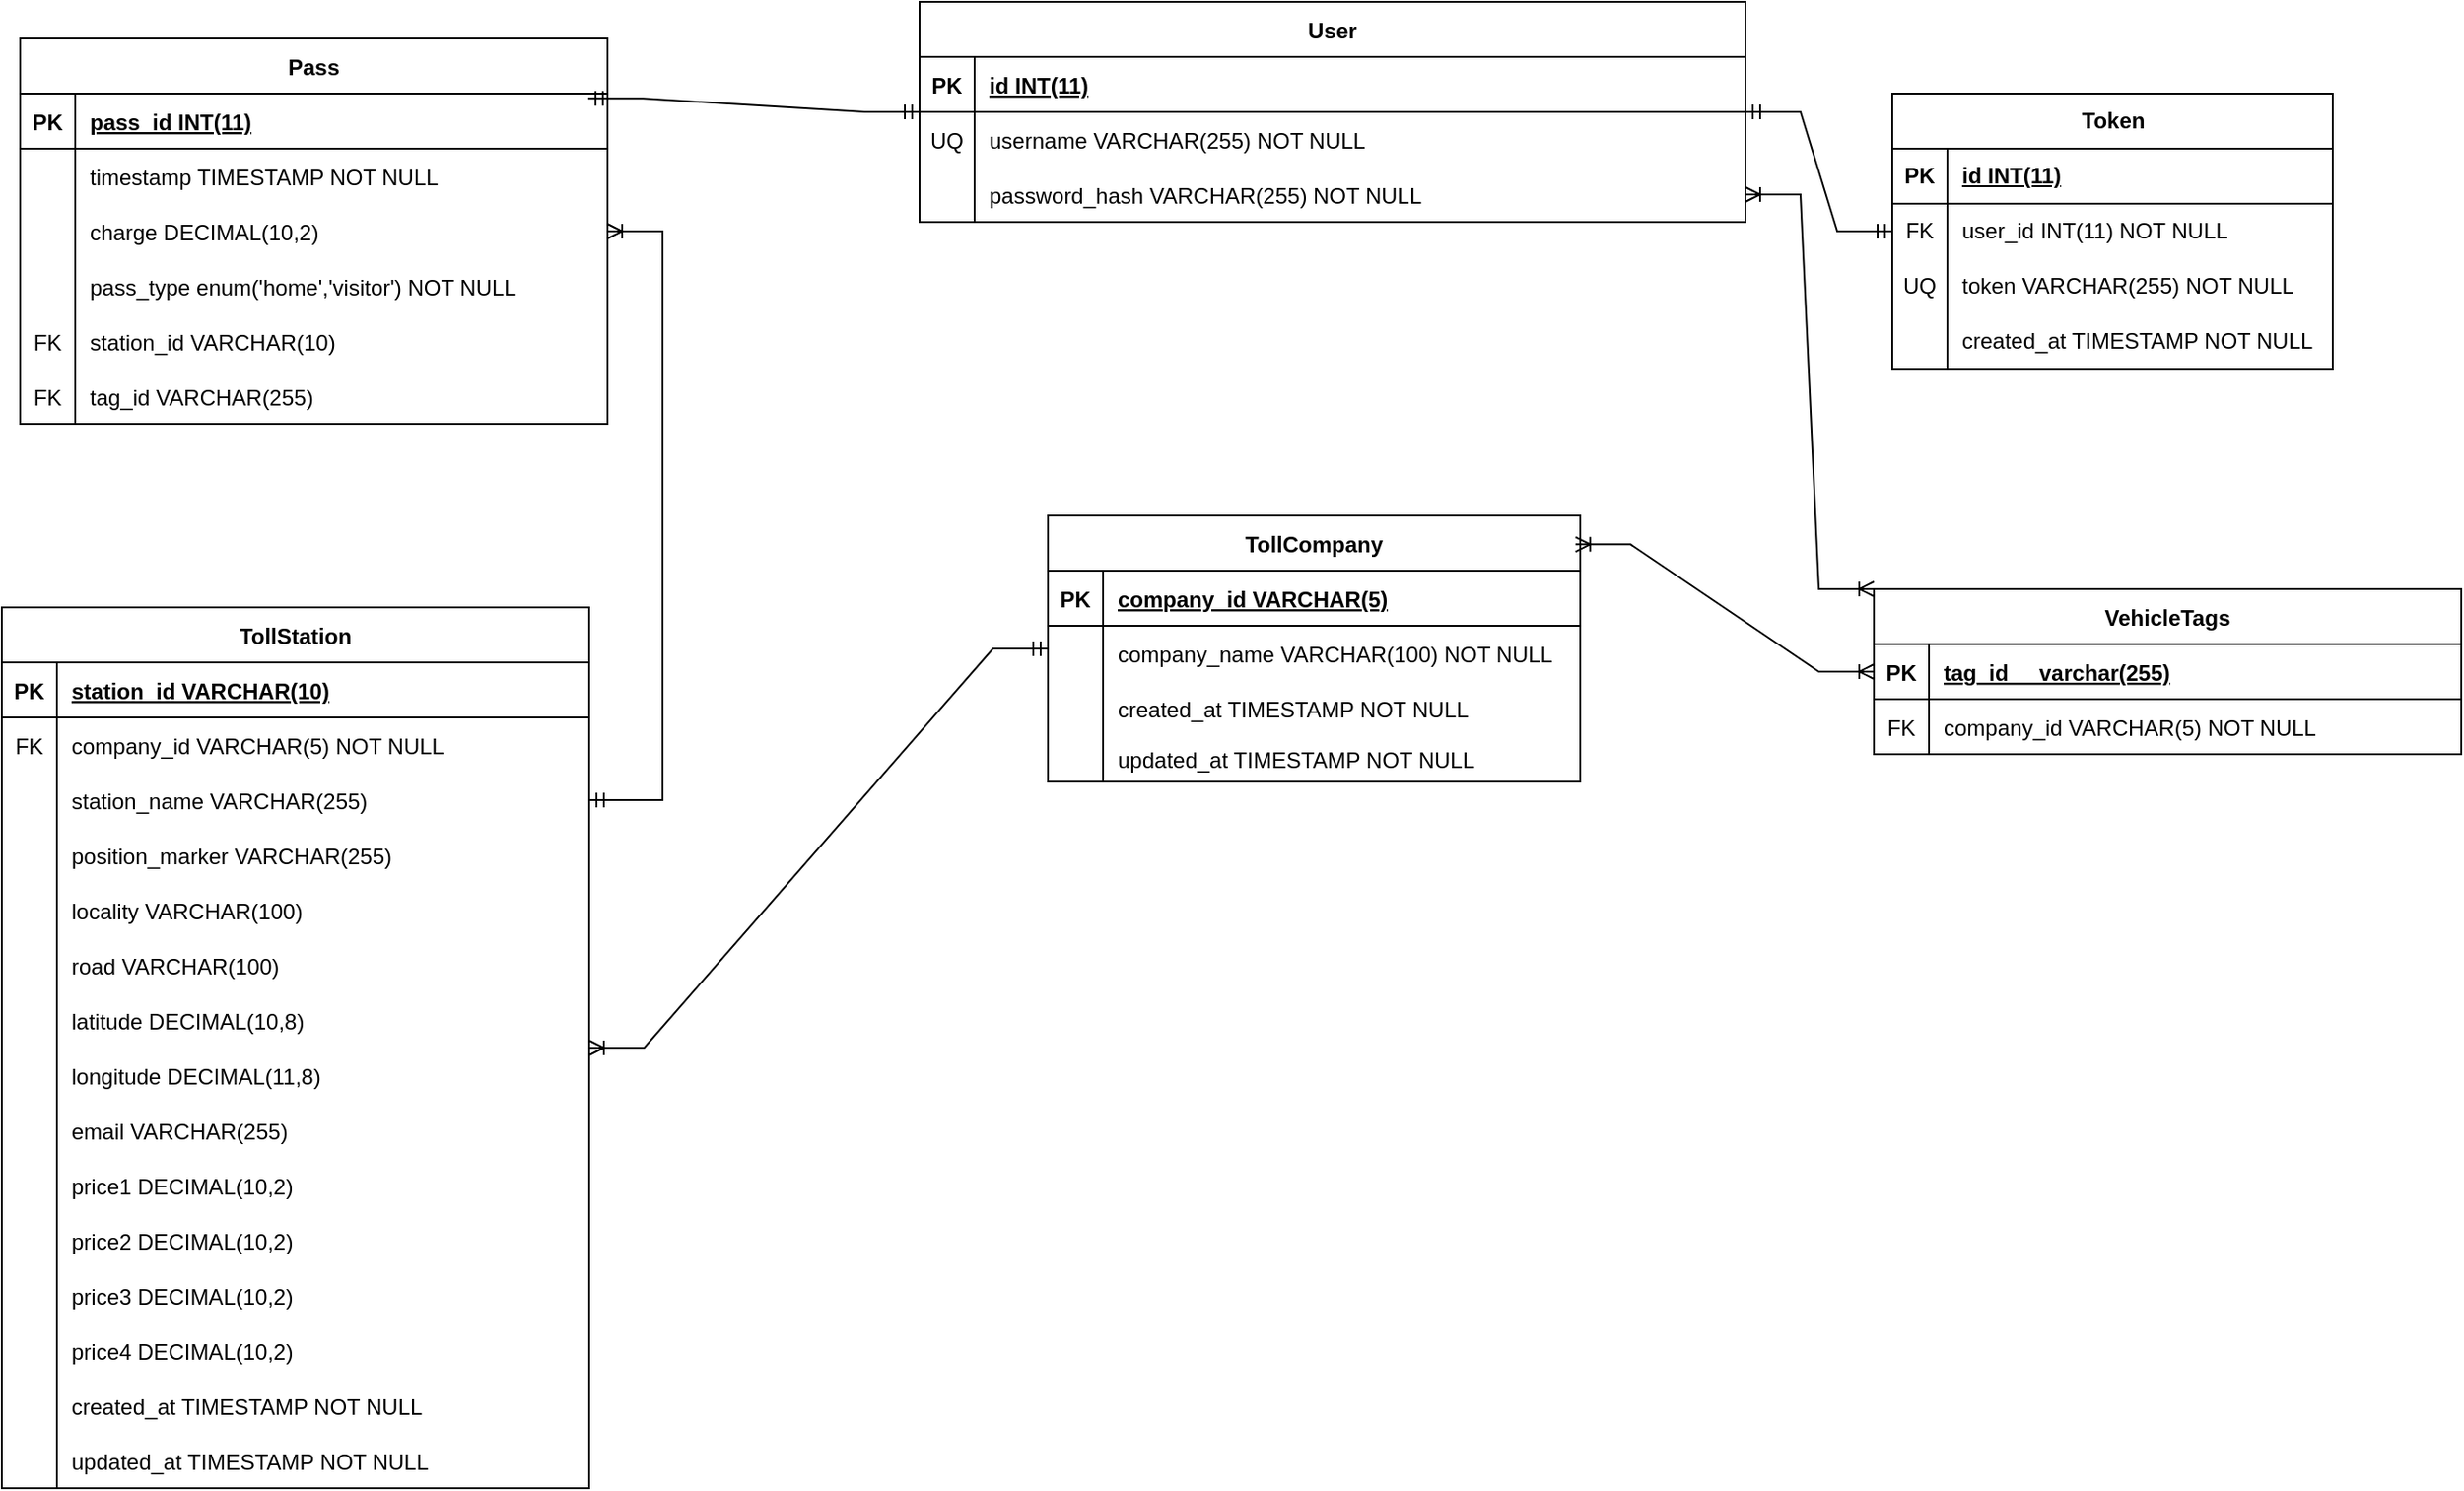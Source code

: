 <mxfile version="26.0.11">
  <diagram name="Page-1" id="_x3HAPw9c_zPGjIezxtF">
    <mxGraphModel dx="1750" dy="2028" grid="1" gridSize="10" guides="1" tooltips="1" connect="1" arrows="1" fold="1" page="1" pageScale="1" pageWidth="850" pageHeight="1100" math="0" shadow="0">
      <root>
        <mxCell id="0" />
        <mxCell id="1" parent="0" />
        <mxCell id="DtIlcD_0kBL1qOK5848K-1" value="TollCompany" style="shape=table;startSize=30;container=1;collapsible=1;childLayout=tableLayout;fixedRows=1;rowLines=0;fontStyle=1;align=center;resizeLast=1;" parent="1" vertex="1">
          <mxGeometry x="690" y="-100" width="290" height="145" as="geometry" />
        </mxCell>
        <mxCell id="DtIlcD_0kBL1qOK5848K-2" value="" style="shape=tableRow;horizontal=0;startSize=0;swimlaneHead=0;swimlaneBody=0;fillColor=none;collapsible=0;dropTarget=0;points=[[0,0.5],[1,0.5]];portConstraint=eastwest;strokeColor=inherit;top=0;left=0;right=0;bottom=1;" parent="DtIlcD_0kBL1qOK5848K-1" vertex="1">
          <mxGeometry y="30" width="290" height="30" as="geometry" />
        </mxCell>
        <mxCell id="DtIlcD_0kBL1qOK5848K-3" value="PK" style="shape=partialRectangle;overflow=hidden;connectable=0;fillColor=none;strokeColor=inherit;top=0;left=0;bottom=0;right=0;fontStyle=1;" parent="DtIlcD_0kBL1qOK5848K-2" vertex="1">
          <mxGeometry width="30" height="30" as="geometry">
            <mxRectangle width="30" height="30" as="alternateBounds" />
          </mxGeometry>
        </mxCell>
        <mxCell id="DtIlcD_0kBL1qOK5848K-4" value="company_id VARCHAR(5)" style="shape=partialRectangle;overflow=hidden;connectable=0;fillColor=none;align=left;strokeColor=inherit;top=0;left=0;bottom=0;right=0;spacingLeft=6;fontStyle=5;" parent="DtIlcD_0kBL1qOK5848K-2" vertex="1">
          <mxGeometry x="30" width="260" height="30" as="geometry">
            <mxRectangle width="260" height="30" as="alternateBounds" />
          </mxGeometry>
        </mxCell>
        <mxCell id="DtIlcD_0kBL1qOK5848K-5" value="" style="shape=tableRow;horizontal=0;startSize=0;swimlaneHead=0;swimlaneBody=0;fillColor=none;collapsible=0;dropTarget=0;points=[[0,0.5],[1,0.5]];portConstraint=eastwest;strokeColor=inherit;top=0;left=0;right=0;bottom=0;" parent="DtIlcD_0kBL1qOK5848K-1" vertex="1">
          <mxGeometry y="60" width="290" height="30" as="geometry" />
        </mxCell>
        <mxCell id="DtIlcD_0kBL1qOK5848K-6" value="" style="shape=partialRectangle;overflow=hidden;connectable=0;fillColor=none;strokeColor=inherit;top=0;left=0;bottom=0;right=0;" parent="DtIlcD_0kBL1qOK5848K-5" vertex="1">
          <mxGeometry width="30" height="30" as="geometry">
            <mxRectangle width="30" height="30" as="alternateBounds" />
          </mxGeometry>
        </mxCell>
        <mxCell id="DtIlcD_0kBL1qOK5848K-7" value="company_name VARCHAR(100) NOT NULL" style="shape=partialRectangle;overflow=hidden;connectable=0;fillColor=none;align=left;strokeColor=inherit;top=0;left=0;bottom=0;right=0;spacingLeft=6;" parent="DtIlcD_0kBL1qOK5848K-5" vertex="1">
          <mxGeometry x="30" width="260" height="30" as="geometry">
            <mxRectangle width="260" height="30" as="alternateBounds" />
          </mxGeometry>
        </mxCell>
        <mxCell id="DtIlcD_0kBL1qOK5848K-8" value="" style="shape=tableRow;horizontal=0;startSize=0;swimlaneHead=0;swimlaneBody=0;fillColor=none;collapsible=0;dropTarget=0;points=[[0,0.5],[1,0.5]];portConstraint=eastwest;strokeColor=inherit;top=0;left=0;right=0;bottom=0;" parent="DtIlcD_0kBL1qOK5848K-1" vertex="1">
          <mxGeometry y="90" width="290" height="30" as="geometry" />
        </mxCell>
        <mxCell id="DtIlcD_0kBL1qOK5848K-9" value="" style="shape=partialRectangle;overflow=hidden;connectable=0;fillColor=none;strokeColor=inherit;top=0;left=0;bottom=0;right=0;" parent="DtIlcD_0kBL1qOK5848K-8" vertex="1">
          <mxGeometry width="30" height="30" as="geometry">
            <mxRectangle width="30" height="30" as="alternateBounds" />
          </mxGeometry>
        </mxCell>
        <mxCell id="DtIlcD_0kBL1qOK5848K-10" value="created_at TIMESTAMP NOT NULL" style="shape=partialRectangle;overflow=hidden;connectable=0;fillColor=none;align=left;strokeColor=inherit;top=0;left=0;bottom=0;right=0;spacingLeft=6;" parent="DtIlcD_0kBL1qOK5848K-8" vertex="1">
          <mxGeometry x="30" width="260" height="30" as="geometry">
            <mxRectangle width="260" height="30" as="alternateBounds" />
          </mxGeometry>
        </mxCell>
        <mxCell id="DtIlcD_0kBL1qOK5848K-11" value="" style="shape=tableRow;horizontal=0;startSize=0;swimlaneHead=0;swimlaneBody=0;fillColor=none;collapsible=0;dropTarget=0;points=[[0,0.5],[1,0.5]];portConstraint=eastwest;strokeColor=inherit;top=0;left=0;right=0;bottom=0;" parent="DtIlcD_0kBL1qOK5848K-1" vertex="1">
          <mxGeometry y="120" width="290" height="25" as="geometry" />
        </mxCell>
        <mxCell id="DtIlcD_0kBL1qOK5848K-12" value="" style="shape=partialRectangle;overflow=hidden;connectable=0;fillColor=none;strokeColor=inherit;top=0;left=0;bottom=0;right=0;" parent="DtIlcD_0kBL1qOK5848K-11" vertex="1">
          <mxGeometry width="30" height="25" as="geometry">
            <mxRectangle width="30" height="25" as="alternateBounds" />
          </mxGeometry>
        </mxCell>
        <mxCell id="DtIlcD_0kBL1qOK5848K-13" value="updated_at TIMESTAMP NOT NULL" style="shape=partialRectangle;overflow=hidden;connectable=0;fillColor=none;align=left;strokeColor=inherit;top=0;left=0;bottom=0;right=0;spacingLeft=6;" parent="DtIlcD_0kBL1qOK5848K-11" vertex="1">
          <mxGeometry x="30" width="260" height="25" as="geometry">
            <mxRectangle width="260" height="25" as="alternateBounds" />
          </mxGeometry>
        </mxCell>
        <mxCell id="DtIlcD_0kBL1qOK5848K-14" value="User" style="shape=table;startSize=30;container=1;collapsible=1;childLayout=tableLayout;fixedRows=1;rowLines=0;fontStyle=1;align=center;resizeLast=1;" parent="1" vertex="1">
          <mxGeometry x="620" y="-380" width="450" height="120" as="geometry" />
        </mxCell>
        <mxCell id="DtIlcD_0kBL1qOK5848K-15" value="" style="shape=tableRow;horizontal=0;startSize=0;swimlaneHead=0;swimlaneBody=0;fillColor=none;collapsible=0;dropTarget=0;points=[[0,0.5],[1,0.5]];portConstraint=eastwest;strokeColor=inherit;top=0;left=0;right=0;bottom=1;" parent="DtIlcD_0kBL1qOK5848K-14" vertex="1">
          <mxGeometry y="30" width="450" height="30" as="geometry" />
        </mxCell>
        <mxCell id="DtIlcD_0kBL1qOK5848K-16" value="PK" style="shape=partialRectangle;overflow=hidden;connectable=0;fillColor=none;strokeColor=inherit;top=0;left=0;bottom=0;right=0;fontStyle=1;" parent="DtIlcD_0kBL1qOK5848K-15" vertex="1">
          <mxGeometry width="30" height="30" as="geometry">
            <mxRectangle width="30" height="30" as="alternateBounds" />
          </mxGeometry>
        </mxCell>
        <mxCell id="DtIlcD_0kBL1qOK5848K-17" value="id INT(11)" style="shape=partialRectangle;overflow=hidden;connectable=0;fillColor=none;align=left;strokeColor=inherit;top=0;left=0;bottom=0;right=0;spacingLeft=6;fontStyle=5;" parent="DtIlcD_0kBL1qOK5848K-15" vertex="1">
          <mxGeometry x="30" width="420" height="30" as="geometry">
            <mxRectangle width="420" height="30" as="alternateBounds" />
          </mxGeometry>
        </mxCell>
        <mxCell id="DtIlcD_0kBL1qOK5848K-21" value="" style="shape=tableRow;horizontal=0;startSize=0;swimlaneHead=0;swimlaneBody=0;fillColor=none;collapsible=0;dropTarget=0;points=[[0,0.5],[1,0.5]];portConstraint=eastwest;strokeColor=inherit;top=0;left=0;right=0;bottom=0;" parent="DtIlcD_0kBL1qOK5848K-14" vertex="1">
          <mxGeometry y="60" width="450" height="30" as="geometry" />
        </mxCell>
        <mxCell id="DtIlcD_0kBL1qOK5848K-22" value="UQ" style="shape=partialRectangle;overflow=hidden;connectable=0;fillColor=none;strokeColor=inherit;top=0;left=0;bottom=0;right=0;" parent="DtIlcD_0kBL1qOK5848K-21" vertex="1">
          <mxGeometry width="30" height="30" as="geometry">
            <mxRectangle width="30" height="30" as="alternateBounds" />
          </mxGeometry>
        </mxCell>
        <mxCell id="DtIlcD_0kBL1qOK5848K-23" value="username VARCHAR(255) NOT NULL" style="shape=partialRectangle;overflow=hidden;connectable=0;fillColor=none;align=left;strokeColor=inherit;top=0;left=0;bottom=0;right=0;spacingLeft=6;" parent="DtIlcD_0kBL1qOK5848K-21" vertex="1">
          <mxGeometry x="30" width="420" height="30" as="geometry">
            <mxRectangle width="420" height="30" as="alternateBounds" />
          </mxGeometry>
        </mxCell>
        <mxCell id="DtIlcD_0kBL1qOK5848K-24" value="" style="shape=tableRow;horizontal=0;startSize=0;swimlaneHead=0;swimlaneBody=0;fillColor=none;collapsible=0;dropTarget=0;points=[[0,0.5],[1,0.5]];portConstraint=eastwest;strokeColor=inherit;top=0;left=0;right=0;bottom=0;" parent="DtIlcD_0kBL1qOK5848K-14" vertex="1">
          <mxGeometry y="90" width="450" height="30" as="geometry" />
        </mxCell>
        <mxCell id="DtIlcD_0kBL1qOK5848K-25" value="" style="shape=partialRectangle;overflow=hidden;connectable=0;fillColor=none;strokeColor=inherit;top=0;left=0;bottom=0;right=0;" parent="DtIlcD_0kBL1qOK5848K-24" vertex="1">
          <mxGeometry width="30" height="30" as="geometry">
            <mxRectangle width="30" height="30" as="alternateBounds" />
          </mxGeometry>
        </mxCell>
        <mxCell id="DtIlcD_0kBL1qOK5848K-26" value="password_hash VARCHAR(255) NOT NULL" style="shape=partialRectangle;overflow=hidden;connectable=0;fillColor=none;align=left;strokeColor=inherit;top=0;left=0;bottom=0;right=0;spacingLeft=6;" parent="DtIlcD_0kBL1qOK5848K-24" vertex="1">
          <mxGeometry x="30" width="420" height="30" as="geometry">
            <mxRectangle width="420" height="30" as="alternateBounds" />
          </mxGeometry>
        </mxCell>
        <mxCell id="DtIlcD_0kBL1qOK5848K-30" value="TollStation" style="shape=table;startSize=30;container=1;collapsible=1;childLayout=tableLayout;fixedRows=1;rowLines=0;fontStyle=1;align=center;resizeLast=1;" parent="1" vertex="1">
          <mxGeometry x="120" y="-50" width="320" height="480" as="geometry" />
        </mxCell>
        <mxCell id="DtIlcD_0kBL1qOK5848K-34" value="" style="shape=tableRow;horizontal=0;startSize=0;swimlaneHead=0;swimlaneBody=0;fillColor=none;collapsible=0;dropTarget=0;points=[[0,0.5],[1,0.5]];portConstraint=eastwest;strokeColor=inherit;top=0;left=0;right=0;bottom=1;" parent="DtIlcD_0kBL1qOK5848K-30" vertex="1">
          <mxGeometry y="30" width="320" height="30" as="geometry" />
        </mxCell>
        <mxCell id="DtIlcD_0kBL1qOK5848K-35" value="PK" style="shape=partialRectangle;overflow=hidden;connectable=0;fillColor=none;strokeColor=inherit;top=0;left=0;bottom=0;right=0;fontStyle=1;" parent="DtIlcD_0kBL1qOK5848K-34" vertex="1">
          <mxGeometry width="30" height="30" as="geometry">
            <mxRectangle width="30" height="30" as="alternateBounds" />
          </mxGeometry>
        </mxCell>
        <mxCell id="DtIlcD_0kBL1qOK5848K-36" value="station_id VARCHAR(10)" style="shape=partialRectangle;overflow=hidden;connectable=0;fillColor=none;align=left;strokeColor=inherit;top=0;left=0;bottom=0;right=0;spacingLeft=6;fontStyle=5;" parent="DtIlcD_0kBL1qOK5848K-34" vertex="1">
          <mxGeometry x="30" width="290" height="30" as="geometry">
            <mxRectangle width="290" height="30" as="alternateBounds" />
          </mxGeometry>
        </mxCell>
        <mxCell id="6-NJsmp72bSQCwhk9Fv6-27" value="" style="shape=tableRow;horizontal=0;startSize=0;swimlaneHead=0;swimlaneBody=0;fillColor=none;collapsible=0;dropTarget=0;points=[[0,0.5],[1,0.5]];portConstraint=eastwest;strokeColor=inherit;top=0;left=0;right=0;bottom=0;" vertex="1" parent="DtIlcD_0kBL1qOK5848K-30">
          <mxGeometry y="60" width="320" height="30" as="geometry" />
        </mxCell>
        <mxCell id="6-NJsmp72bSQCwhk9Fv6-28" value="FK" style="shape=partialRectangle;overflow=hidden;connectable=0;fillColor=none;strokeColor=inherit;top=0;left=0;bottom=0;right=0;" vertex="1" parent="6-NJsmp72bSQCwhk9Fv6-27">
          <mxGeometry width="30" height="30" as="geometry">
            <mxRectangle width="30" height="30" as="alternateBounds" />
          </mxGeometry>
        </mxCell>
        <mxCell id="6-NJsmp72bSQCwhk9Fv6-29" value="company_id VARCHAR(5) NOT NULL" style="shape=partialRectangle;overflow=hidden;connectable=0;fillColor=none;align=left;strokeColor=inherit;top=0;left=0;bottom=0;right=0;spacingLeft=6;" vertex="1" parent="6-NJsmp72bSQCwhk9Fv6-27">
          <mxGeometry x="30" width="290" height="30" as="geometry">
            <mxRectangle width="290" height="30" as="alternateBounds" />
          </mxGeometry>
        </mxCell>
        <mxCell id="6-NJsmp72bSQCwhk9Fv6-30" value="" style="shape=tableRow;horizontal=0;startSize=0;swimlaneHead=0;swimlaneBody=0;fillColor=none;collapsible=0;dropTarget=0;points=[[0,0.5],[1,0.5]];portConstraint=eastwest;strokeColor=inherit;top=0;left=0;right=0;bottom=0;" vertex="1" parent="DtIlcD_0kBL1qOK5848K-30">
          <mxGeometry y="90" width="320" height="30" as="geometry" />
        </mxCell>
        <mxCell id="6-NJsmp72bSQCwhk9Fv6-31" value="" style="shape=partialRectangle;overflow=hidden;connectable=0;fillColor=none;strokeColor=inherit;top=0;left=0;bottom=0;right=0;" vertex="1" parent="6-NJsmp72bSQCwhk9Fv6-30">
          <mxGeometry width="30" height="30" as="geometry">
            <mxRectangle width="30" height="30" as="alternateBounds" />
          </mxGeometry>
        </mxCell>
        <mxCell id="6-NJsmp72bSQCwhk9Fv6-32" value="station_name VARCHAR(255)" style="shape=partialRectangle;overflow=hidden;connectable=0;fillColor=none;align=left;strokeColor=inherit;top=0;left=0;bottom=0;right=0;spacingLeft=6;" vertex="1" parent="6-NJsmp72bSQCwhk9Fv6-30">
          <mxGeometry x="30" width="290" height="30" as="geometry">
            <mxRectangle width="290" height="30" as="alternateBounds" />
          </mxGeometry>
        </mxCell>
        <mxCell id="6-NJsmp72bSQCwhk9Fv6-33" value="" style="shape=tableRow;horizontal=0;startSize=0;swimlaneHead=0;swimlaneBody=0;fillColor=none;collapsible=0;dropTarget=0;points=[[0,0.5],[1,0.5]];portConstraint=eastwest;strokeColor=inherit;top=0;left=0;right=0;bottom=0;" vertex="1" parent="DtIlcD_0kBL1qOK5848K-30">
          <mxGeometry y="120" width="320" height="30" as="geometry" />
        </mxCell>
        <mxCell id="6-NJsmp72bSQCwhk9Fv6-34" value="" style="shape=partialRectangle;overflow=hidden;connectable=0;fillColor=none;strokeColor=inherit;top=0;left=0;bottom=0;right=0;" vertex="1" parent="6-NJsmp72bSQCwhk9Fv6-33">
          <mxGeometry width="30" height="30" as="geometry">
            <mxRectangle width="30" height="30" as="alternateBounds" />
          </mxGeometry>
        </mxCell>
        <mxCell id="6-NJsmp72bSQCwhk9Fv6-35" value="position_marker VARCHAR(255)" style="shape=partialRectangle;overflow=hidden;connectable=0;fillColor=none;align=left;strokeColor=inherit;top=0;left=0;bottom=0;right=0;spacingLeft=6;" vertex="1" parent="6-NJsmp72bSQCwhk9Fv6-33">
          <mxGeometry x="30" width="290" height="30" as="geometry">
            <mxRectangle width="290" height="30" as="alternateBounds" />
          </mxGeometry>
        </mxCell>
        <mxCell id="6-NJsmp72bSQCwhk9Fv6-36" value="" style="shape=tableRow;horizontal=0;startSize=0;swimlaneHead=0;swimlaneBody=0;fillColor=none;collapsible=0;dropTarget=0;points=[[0,0.5],[1,0.5]];portConstraint=eastwest;strokeColor=inherit;top=0;left=0;right=0;bottom=0;" vertex="1" parent="DtIlcD_0kBL1qOK5848K-30">
          <mxGeometry y="150" width="320" height="30" as="geometry" />
        </mxCell>
        <mxCell id="6-NJsmp72bSQCwhk9Fv6-37" value="" style="shape=partialRectangle;overflow=hidden;connectable=0;fillColor=none;strokeColor=inherit;top=0;left=0;bottom=0;right=0;" vertex="1" parent="6-NJsmp72bSQCwhk9Fv6-36">
          <mxGeometry width="30" height="30" as="geometry">
            <mxRectangle width="30" height="30" as="alternateBounds" />
          </mxGeometry>
        </mxCell>
        <mxCell id="6-NJsmp72bSQCwhk9Fv6-38" value="locality VARCHAR(100)" style="shape=partialRectangle;overflow=hidden;connectable=0;fillColor=none;align=left;strokeColor=inherit;top=0;left=0;bottom=0;right=0;spacingLeft=6;" vertex="1" parent="6-NJsmp72bSQCwhk9Fv6-36">
          <mxGeometry x="30" width="290" height="30" as="geometry">
            <mxRectangle width="290" height="30" as="alternateBounds" />
          </mxGeometry>
        </mxCell>
        <mxCell id="6-NJsmp72bSQCwhk9Fv6-39" value="" style="shape=tableRow;horizontal=0;startSize=0;swimlaneHead=0;swimlaneBody=0;fillColor=none;collapsible=0;dropTarget=0;points=[[0,0.5],[1,0.5]];portConstraint=eastwest;strokeColor=inherit;top=0;left=0;right=0;bottom=0;" vertex="1" parent="DtIlcD_0kBL1qOK5848K-30">
          <mxGeometry y="180" width="320" height="30" as="geometry" />
        </mxCell>
        <mxCell id="6-NJsmp72bSQCwhk9Fv6-40" value="" style="shape=partialRectangle;overflow=hidden;connectable=0;fillColor=none;strokeColor=inherit;top=0;left=0;bottom=0;right=0;" vertex="1" parent="6-NJsmp72bSQCwhk9Fv6-39">
          <mxGeometry width="30" height="30" as="geometry">
            <mxRectangle width="30" height="30" as="alternateBounds" />
          </mxGeometry>
        </mxCell>
        <mxCell id="6-NJsmp72bSQCwhk9Fv6-41" value="road VARCHAR(100)" style="shape=partialRectangle;overflow=hidden;connectable=0;fillColor=none;align=left;strokeColor=inherit;top=0;left=0;bottom=0;right=0;spacingLeft=6;" vertex="1" parent="6-NJsmp72bSQCwhk9Fv6-39">
          <mxGeometry x="30" width="290" height="30" as="geometry">
            <mxRectangle width="290" height="30" as="alternateBounds" />
          </mxGeometry>
        </mxCell>
        <mxCell id="6-NJsmp72bSQCwhk9Fv6-45" value="" style="shape=tableRow;horizontal=0;startSize=0;swimlaneHead=0;swimlaneBody=0;fillColor=none;collapsible=0;dropTarget=0;points=[[0,0.5],[1,0.5]];portConstraint=eastwest;strokeColor=inherit;top=0;left=0;right=0;bottom=0;" vertex="1" parent="DtIlcD_0kBL1qOK5848K-30">
          <mxGeometry y="210" width="320" height="30" as="geometry" />
        </mxCell>
        <mxCell id="6-NJsmp72bSQCwhk9Fv6-46" value="" style="shape=partialRectangle;overflow=hidden;connectable=0;fillColor=none;strokeColor=inherit;top=0;left=0;bottom=0;right=0;" vertex="1" parent="6-NJsmp72bSQCwhk9Fv6-45">
          <mxGeometry width="30" height="30" as="geometry">
            <mxRectangle width="30" height="30" as="alternateBounds" />
          </mxGeometry>
        </mxCell>
        <mxCell id="6-NJsmp72bSQCwhk9Fv6-47" value="latitude DECIMAL(10,8)" style="shape=partialRectangle;overflow=hidden;connectable=0;fillColor=none;align=left;strokeColor=inherit;top=0;left=0;bottom=0;right=0;spacingLeft=6;" vertex="1" parent="6-NJsmp72bSQCwhk9Fv6-45">
          <mxGeometry x="30" width="290" height="30" as="geometry">
            <mxRectangle width="290" height="30" as="alternateBounds" />
          </mxGeometry>
        </mxCell>
        <mxCell id="DtIlcD_0kBL1qOK5848K-37" value="" style="shape=tableRow;horizontal=0;startSize=0;swimlaneHead=0;swimlaneBody=0;fillColor=none;collapsible=0;dropTarget=0;points=[[0,0.5],[1,0.5]];portConstraint=eastwest;strokeColor=inherit;top=0;left=0;right=0;bottom=0;" parent="DtIlcD_0kBL1qOK5848K-30" vertex="1">
          <mxGeometry y="240" width="320" height="30" as="geometry" />
        </mxCell>
        <mxCell id="DtIlcD_0kBL1qOK5848K-38" value="" style="shape=partialRectangle;overflow=hidden;connectable=0;fillColor=none;strokeColor=inherit;top=0;left=0;bottom=0;right=0;" parent="DtIlcD_0kBL1qOK5848K-37" vertex="1">
          <mxGeometry width="30" height="30" as="geometry">
            <mxRectangle width="30" height="30" as="alternateBounds" />
          </mxGeometry>
        </mxCell>
        <mxCell id="DtIlcD_0kBL1qOK5848K-39" value="longitude DECIMAL(11,8)" style="shape=partialRectangle;overflow=hidden;connectable=0;fillColor=none;align=left;strokeColor=inherit;top=0;left=0;bottom=0;right=0;spacingLeft=6;" parent="DtIlcD_0kBL1qOK5848K-37" vertex="1">
          <mxGeometry x="30" width="290" height="30" as="geometry">
            <mxRectangle width="290" height="30" as="alternateBounds" />
          </mxGeometry>
        </mxCell>
        <mxCell id="6-NJsmp72bSQCwhk9Fv6-48" value="" style="shape=tableRow;horizontal=0;startSize=0;swimlaneHead=0;swimlaneBody=0;fillColor=none;collapsible=0;dropTarget=0;points=[[0,0.5],[1,0.5]];portConstraint=eastwest;strokeColor=inherit;top=0;left=0;right=0;bottom=0;" vertex="1" parent="DtIlcD_0kBL1qOK5848K-30">
          <mxGeometry y="270" width="320" height="30" as="geometry" />
        </mxCell>
        <mxCell id="6-NJsmp72bSQCwhk9Fv6-49" value="" style="shape=partialRectangle;overflow=hidden;connectable=0;fillColor=none;strokeColor=inherit;top=0;left=0;bottom=0;right=0;" vertex="1" parent="6-NJsmp72bSQCwhk9Fv6-48">
          <mxGeometry width="30" height="30" as="geometry">
            <mxRectangle width="30" height="30" as="alternateBounds" />
          </mxGeometry>
        </mxCell>
        <mxCell id="6-NJsmp72bSQCwhk9Fv6-50" value="email VARCHAR(255)" style="shape=partialRectangle;overflow=hidden;connectable=0;fillColor=none;align=left;strokeColor=inherit;top=0;left=0;bottom=0;right=0;spacingLeft=6;" vertex="1" parent="6-NJsmp72bSQCwhk9Fv6-48">
          <mxGeometry x="30" width="290" height="30" as="geometry">
            <mxRectangle width="290" height="30" as="alternateBounds" />
          </mxGeometry>
        </mxCell>
        <mxCell id="6-NJsmp72bSQCwhk9Fv6-51" value="" style="shape=tableRow;horizontal=0;startSize=0;swimlaneHead=0;swimlaneBody=0;fillColor=none;collapsible=0;dropTarget=0;points=[[0,0.5],[1,0.5]];portConstraint=eastwest;strokeColor=inherit;top=0;left=0;right=0;bottom=0;" vertex="1" parent="DtIlcD_0kBL1qOK5848K-30">
          <mxGeometry y="300" width="320" height="30" as="geometry" />
        </mxCell>
        <mxCell id="6-NJsmp72bSQCwhk9Fv6-52" value="" style="shape=partialRectangle;overflow=hidden;connectable=0;fillColor=none;strokeColor=inherit;top=0;left=0;bottom=0;right=0;" vertex="1" parent="6-NJsmp72bSQCwhk9Fv6-51">
          <mxGeometry width="30" height="30" as="geometry">
            <mxRectangle width="30" height="30" as="alternateBounds" />
          </mxGeometry>
        </mxCell>
        <mxCell id="6-NJsmp72bSQCwhk9Fv6-53" value="price1 DECIMAL(10,2)" style="shape=partialRectangle;overflow=hidden;connectable=0;fillColor=none;align=left;strokeColor=inherit;top=0;left=0;bottom=0;right=0;spacingLeft=6;" vertex="1" parent="6-NJsmp72bSQCwhk9Fv6-51">
          <mxGeometry x="30" width="290" height="30" as="geometry">
            <mxRectangle width="290" height="30" as="alternateBounds" />
          </mxGeometry>
        </mxCell>
        <mxCell id="6-NJsmp72bSQCwhk9Fv6-60" value="" style="shape=tableRow;horizontal=0;startSize=0;swimlaneHead=0;swimlaneBody=0;fillColor=none;collapsible=0;dropTarget=0;points=[[0,0.5],[1,0.5]];portConstraint=eastwest;strokeColor=inherit;top=0;left=0;right=0;bottom=0;" vertex="1" parent="DtIlcD_0kBL1qOK5848K-30">
          <mxGeometry y="330" width="320" height="30" as="geometry" />
        </mxCell>
        <mxCell id="6-NJsmp72bSQCwhk9Fv6-61" value="" style="shape=partialRectangle;overflow=hidden;connectable=0;fillColor=none;strokeColor=inherit;top=0;left=0;bottom=0;right=0;" vertex="1" parent="6-NJsmp72bSQCwhk9Fv6-60">
          <mxGeometry width="30" height="30" as="geometry">
            <mxRectangle width="30" height="30" as="alternateBounds" />
          </mxGeometry>
        </mxCell>
        <mxCell id="6-NJsmp72bSQCwhk9Fv6-62" value="price2 DECIMAL(10,2)" style="shape=partialRectangle;overflow=hidden;connectable=0;fillColor=none;align=left;strokeColor=inherit;top=0;left=0;bottom=0;right=0;spacingLeft=6;" vertex="1" parent="6-NJsmp72bSQCwhk9Fv6-60">
          <mxGeometry x="30" width="290" height="30" as="geometry">
            <mxRectangle width="290" height="30" as="alternateBounds" />
          </mxGeometry>
        </mxCell>
        <mxCell id="6-NJsmp72bSQCwhk9Fv6-57" value="" style="shape=tableRow;horizontal=0;startSize=0;swimlaneHead=0;swimlaneBody=0;fillColor=none;collapsible=0;dropTarget=0;points=[[0,0.5],[1,0.5]];portConstraint=eastwest;strokeColor=inherit;top=0;left=0;right=0;bottom=0;" vertex="1" parent="DtIlcD_0kBL1qOK5848K-30">
          <mxGeometry y="360" width="320" height="30" as="geometry" />
        </mxCell>
        <mxCell id="6-NJsmp72bSQCwhk9Fv6-58" value="" style="shape=partialRectangle;overflow=hidden;connectable=0;fillColor=none;strokeColor=inherit;top=0;left=0;bottom=0;right=0;" vertex="1" parent="6-NJsmp72bSQCwhk9Fv6-57">
          <mxGeometry width="30" height="30" as="geometry">
            <mxRectangle width="30" height="30" as="alternateBounds" />
          </mxGeometry>
        </mxCell>
        <mxCell id="6-NJsmp72bSQCwhk9Fv6-59" value="price3 DECIMAL(10,2)" style="shape=partialRectangle;overflow=hidden;connectable=0;fillColor=none;align=left;strokeColor=inherit;top=0;left=0;bottom=0;right=0;spacingLeft=6;" vertex="1" parent="6-NJsmp72bSQCwhk9Fv6-57">
          <mxGeometry x="30" width="290" height="30" as="geometry">
            <mxRectangle width="290" height="30" as="alternateBounds" />
          </mxGeometry>
        </mxCell>
        <mxCell id="6-NJsmp72bSQCwhk9Fv6-54" value="" style="shape=tableRow;horizontal=0;startSize=0;swimlaneHead=0;swimlaneBody=0;fillColor=none;collapsible=0;dropTarget=0;points=[[0,0.5],[1,0.5]];portConstraint=eastwest;strokeColor=inherit;top=0;left=0;right=0;bottom=0;" vertex="1" parent="DtIlcD_0kBL1qOK5848K-30">
          <mxGeometry y="390" width="320" height="30" as="geometry" />
        </mxCell>
        <mxCell id="6-NJsmp72bSQCwhk9Fv6-55" value="" style="shape=partialRectangle;overflow=hidden;connectable=0;fillColor=none;strokeColor=inherit;top=0;left=0;bottom=0;right=0;" vertex="1" parent="6-NJsmp72bSQCwhk9Fv6-54">
          <mxGeometry width="30" height="30" as="geometry">
            <mxRectangle width="30" height="30" as="alternateBounds" />
          </mxGeometry>
        </mxCell>
        <mxCell id="6-NJsmp72bSQCwhk9Fv6-56" value="price4 DECIMAL(10,2)" style="shape=partialRectangle;overflow=hidden;connectable=0;fillColor=none;align=left;strokeColor=inherit;top=0;left=0;bottom=0;right=0;spacingLeft=6;" vertex="1" parent="6-NJsmp72bSQCwhk9Fv6-54">
          <mxGeometry x="30" width="290" height="30" as="geometry">
            <mxRectangle width="290" height="30" as="alternateBounds" />
          </mxGeometry>
        </mxCell>
        <mxCell id="DtIlcD_0kBL1qOK5848K-40" value="" style="shape=tableRow;horizontal=0;startSize=0;swimlaneHead=0;swimlaneBody=0;fillColor=none;collapsible=0;dropTarget=0;points=[[0,0.5],[1,0.5]];portConstraint=eastwest;strokeColor=inherit;top=0;left=0;right=0;bottom=0;" parent="DtIlcD_0kBL1qOK5848K-30" vertex="1">
          <mxGeometry y="420" width="320" height="30" as="geometry" />
        </mxCell>
        <mxCell id="DtIlcD_0kBL1qOK5848K-41" value="" style="shape=partialRectangle;overflow=hidden;connectable=0;fillColor=none;strokeColor=inherit;top=0;left=0;bottom=0;right=0;" parent="DtIlcD_0kBL1qOK5848K-40" vertex="1">
          <mxGeometry width="30" height="30" as="geometry">
            <mxRectangle width="30" height="30" as="alternateBounds" />
          </mxGeometry>
        </mxCell>
        <mxCell id="DtIlcD_0kBL1qOK5848K-42" value="created_at TIMESTAMP NOT NULL" style="shape=partialRectangle;overflow=hidden;connectable=0;fillColor=none;align=left;strokeColor=inherit;top=0;left=0;bottom=0;right=0;spacingLeft=6;" parent="DtIlcD_0kBL1qOK5848K-40" vertex="1">
          <mxGeometry x="30" width="290" height="30" as="geometry">
            <mxRectangle width="290" height="30" as="alternateBounds" />
          </mxGeometry>
        </mxCell>
        <mxCell id="DtIlcD_0kBL1qOK5848K-43" value="" style="shape=tableRow;horizontal=0;startSize=0;swimlaneHead=0;swimlaneBody=0;fillColor=none;collapsible=0;dropTarget=0;points=[[0,0.5],[1,0.5]];portConstraint=eastwest;strokeColor=inherit;top=0;left=0;right=0;bottom=0;" parent="DtIlcD_0kBL1qOK5848K-30" vertex="1">
          <mxGeometry y="450" width="320" height="30" as="geometry" />
        </mxCell>
        <mxCell id="DtIlcD_0kBL1qOK5848K-44" value="" style="shape=partialRectangle;overflow=hidden;connectable=0;fillColor=none;strokeColor=inherit;top=0;left=0;bottom=0;right=0;" parent="DtIlcD_0kBL1qOK5848K-43" vertex="1">
          <mxGeometry width="30" height="30" as="geometry">
            <mxRectangle width="30" height="30" as="alternateBounds" />
          </mxGeometry>
        </mxCell>
        <mxCell id="DtIlcD_0kBL1qOK5848K-45" value="updated_at TIMESTAMP NOT NULL" style="shape=partialRectangle;overflow=hidden;connectable=0;fillColor=none;align=left;strokeColor=inherit;top=0;left=0;bottom=0;right=0;spacingLeft=6;" parent="DtIlcD_0kBL1qOK5848K-43" vertex="1">
          <mxGeometry x="30" width="290" height="30" as="geometry">
            <mxRectangle width="290" height="30" as="alternateBounds" />
          </mxGeometry>
        </mxCell>
        <mxCell id="DtIlcD_0kBL1qOK5848K-46" value="VehicleTags" style="shape=table;startSize=30;container=1;collapsible=1;childLayout=tableLayout;fixedRows=1;rowLines=0;fontStyle=1;align=center;resizeLast=1;" parent="1" vertex="1">
          <mxGeometry x="1140" y="-60" width="320" height="90" as="geometry" />
        </mxCell>
        <mxCell id="DtIlcD_0kBL1qOK5848K-47" value="" style="shape=tableRow;horizontal=0;startSize=0;swimlaneHead=0;swimlaneBody=0;fillColor=none;collapsible=0;dropTarget=0;points=[[0,0.5],[1,0.5]];portConstraint=eastwest;strokeColor=inherit;top=0;left=0;right=0;bottom=1;" parent="DtIlcD_0kBL1qOK5848K-46" vertex="1">
          <mxGeometry y="30" width="320" height="30" as="geometry" />
        </mxCell>
        <mxCell id="DtIlcD_0kBL1qOK5848K-48" value="PK" style="shape=partialRectangle;overflow=hidden;connectable=0;fillColor=none;strokeColor=inherit;top=0;left=0;bottom=0;right=0;fontStyle=1;" parent="DtIlcD_0kBL1qOK5848K-47" vertex="1">
          <mxGeometry width="30" height="30" as="geometry">
            <mxRectangle width="30" height="30" as="alternateBounds" />
          </mxGeometry>
        </mxCell>
        <mxCell id="DtIlcD_0kBL1qOK5848K-49" value="tag_id     varchar(255)" style="shape=partialRectangle;overflow=hidden;connectable=0;fillColor=none;align=left;strokeColor=inherit;top=0;left=0;bottom=0;right=0;spacingLeft=6;fontStyle=5;" parent="DtIlcD_0kBL1qOK5848K-47" vertex="1">
          <mxGeometry x="30" width="290" height="30" as="geometry">
            <mxRectangle width="290" height="30" as="alternateBounds" />
          </mxGeometry>
        </mxCell>
        <mxCell id="DtIlcD_0kBL1qOK5848K-50" value="" style="shape=tableRow;horizontal=0;startSize=0;swimlaneHead=0;swimlaneBody=0;fillColor=none;collapsible=0;dropTarget=0;points=[[0,0.5],[1,0.5]];portConstraint=eastwest;strokeColor=inherit;top=0;left=0;right=0;bottom=0;" parent="DtIlcD_0kBL1qOK5848K-46" vertex="1">
          <mxGeometry y="60" width="320" height="30" as="geometry" />
        </mxCell>
        <mxCell id="DtIlcD_0kBL1qOK5848K-51" value="FK" style="shape=partialRectangle;overflow=hidden;connectable=0;fillColor=none;strokeColor=inherit;top=0;left=0;bottom=0;right=0;" parent="DtIlcD_0kBL1qOK5848K-50" vertex="1">
          <mxGeometry width="30" height="30" as="geometry">
            <mxRectangle width="30" height="30" as="alternateBounds" />
          </mxGeometry>
        </mxCell>
        <mxCell id="DtIlcD_0kBL1qOK5848K-52" value="company_id VARCHAR(5) NOT NULL" style="shape=partialRectangle;overflow=hidden;connectable=0;fillColor=none;align=left;strokeColor=inherit;top=0;left=0;bottom=0;right=0;spacingLeft=6;" parent="DtIlcD_0kBL1qOK5848K-50" vertex="1">
          <mxGeometry x="30" width="290" height="30" as="geometry">
            <mxRectangle width="290" height="30" as="alternateBounds" />
          </mxGeometry>
        </mxCell>
        <mxCell id="DtIlcD_0kBL1qOK5848K-62" value="Pass" style="shape=table;startSize=30;container=1;collapsible=1;childLayout=tableLayout;fixedRows=1;rowLines=0;fontStyle=1;align=center;resizeLast=1;" parent="1" vertex="1">
          <mxGeometry x="130" y="-360" width="320" height="210" as="geometry" />
        </mxCell>
        <mxCell id="DtIlcD_0kBL1qOK5848K-69" value="" style="shape=tableRow;horizontal=0;startSize=0;swimlaneHead=0;swimlaneBody=0;fillColor=none;collapsible=0;dropTarget=0;points=[[0,0.5],[1,0.5]];portConstraint=eastwest;strokeColor=inherit;top=0;left=0;right=0;bottom=1;" parent="DtIlcD_0kBL1qOK5848K-62" vertex="1">
          <mxGeometry y="30" width="320" height="30" as="geometry" />
        </mxCell>
        <mxCell id="DtIlcD_0kBL1qOK5848K-70" value="PK" style="shape=partialRectangle;overflow=hidden;connectable=0;fillColor=none;strokeColor=inherit;top=0;left=0;bottom=0;right=0;fontStyle=1;" parent="DtIlcD_0kBL1qOK5848K-69" vertex="1">
          <mxGeometry width="30" height="30" as="geometry">
            <mxRectangle width="30" height="30" as="alternateBounds" />
          </mxGeometry>
        </mxCell>
        <mxCell id="DtIlcD_0kBL1qOK5848K-71" value="pass_id INT(11)" style="shape=partialRectangle;overflow=hidden;connectable=0;fillColor=none;align=left;strokeColor=inherit;top=0;left=0;bottom=0;right=0;spacingLeft=6;fontStyle=5;" parent="DtIlcD_0kBL1qOK5848K-69" vertex="1">
          <mxGeometry x="30" width="290" height="30" as="geometry">
            <mxRectangle width="290" height="30" as="alternateBounds" />
          </mxGeometry>
        </mxCell>
        <mxCell id="DtIlcD_0kBL1qOK5848K-72" value="" style="shape=tableRow;horizontal=0;startSize=0;swimlaneHead=0;swimlaneBody=0;fillColor=none;collapsible=0;dropTarget=0;points=[[0,0.5],[1,0.5]];portConstraint=eastwest;strokeColor=inherit;top=0;left=0;right=0;bottom=0;" parent="DtIlcD_0kBL1qOK5848K-62" vertex="1">
          <mxGeometry y="60" width="320" height="30" as="geometry" />
        </mxCell>
        <mxCell id="DtIlcD_0kBL1qOK5848K-73" value="" style="shape=partialRectangle;overflow=hidden;connectable=0;fillColor=none;strokeColor=inherit;top=0;left=0;bottom=0;right=0;" parent="DtIlcD_0kBL1qOK5848K-72" vertex="1">
          <mxGeometry width="30" height="30" as="geometry">
            <mxRectangle width="30" height="30" as="alternateBounds" />
          </mxGeometry>
        </mxCell>
        <mxCell id="DtIlcD_0kBL1qOK5848K-74" value="timestamp TIMESTAMP NOT NULL" style="shape=partialRectangle;overflow=hidden;connectable=0;fillColor=none;align=left;strokeColor=inherit;top=0;left=0;bottom=0;right=0;spacingLeft=6;" parent="DtIlcD_0kBL1qOK5848K-72" vertex="1">
          <mxGeometry x="30" width="290" height="30" as="geometry">
            <mxRectangle width="290" height="30" as="alternateBounds" />
          </mxGeometry>
        </mxCell>
        <mxCell id="DtIlcD_0kBL1qOK5848K-75" value="" style="shape=tableRow;horizontal=0;startSize=0;swimlaneHead=0;swimlaneBody=0;fillColor=none;collapsible=0;dropTarget=0;points=[[0,0.5],[1,0.5]];portConstraint=eastwest;strokeColor=inherit;top=0;left=0;right=0;bottom=0;" parent="DtIlcD_0kBL1qOK5848K-62" vertex="1">
          <mxGeometry y="90" width="320" height="30" as="geometry" />
        </mxCell>
        <mxCell id="DtIlcD_0kBL1qOK5848K-76" value="" style="shape=partialRectangle;overflow=hidden;connectable=0;fillColor=none;strokeColor=inherit;top=0;left=0;bottom=0;right=0;" parent="DtIlcD_0kBL1qOK5848K-75" vertex="1">
          <mxGeometry width="30" height="30" as="geometry">
            <mxRectangle width="30" height="30" as="alternateBounds" />
          </mxGeometry>
        </mxCell>
        <mxCell id="DtIlcD_0kBL1qOK5848K-77" value="charge DECIMAL(10,2)" style="shape=partialRectangle;overflow=hidden;connectable=0;fillColor=none;align=left;strokeColor=inherit;top=0;left=0;bottom=0;right=0;spacingLeft=6;" parent="DtIlcD_0kBL1qOK5848K-75" vertex="1">
          <mxGeometry x="30" width="290" height="30" as="geometry">
            <mxRectangle width="290" height="30" as="alternateBounds" />
          </mxGeometry>
        </mxCell>
        <mxCell id="DtIlcD_0kBL1qOK5848K-78" value="" style="shape=tableRow;horizontal=0;startSize=0;swimlaneHead=0;swimlaneBody=0;fillColor=none;collapsible=0;dropTarget=0;points=[[0,0.5],[1,0.5]];portConstraint=eastwest;strokeColor=inherit;top=0;left=0;right=0;bottom=0;" parent="DtIlcD_0kBL1qOK5848K-62" vertex="1">
          <mxGeometry y="120" width="320" height="30" as="geometry" />
        </mxCell>
        <mxCell id="DtIlcD_0kBL1qOK5848K-79" value="" style="shape=partialRectangle;overflow=hidden;connectable=0;fillColor=none;strokeColor=inherit;top=0;left=0;bottom=0;right=0;" parent="DtIlcD_0kBL1qOK5848K-78" vertex="1">
          <mxGeometry width="30" height="30" as="geometry">
            <mxRectangle width="30" height="30" as="alternateBounds" />
          </mxGeometry>
        </mxCell>
        <mxCell id="DtIlcD_0kBL1qOK5848K-80" value="pass_type enum(&#39;home&#39;,&#39;visitor&#39;) NOT NULL" style="shape=partialRectangle;overflow=hidden;connectable=0;fillColor=none;align=left;strokeColor=inherit;top=0;left=0;bottom=0;right=0;spacingLeft=6;" parent="DtIlcD_0kBL1qOK5848K-78" vertex="1">
          <mxGeometry x="30" width="290" height="30" as="geometry">
            <mxRectangle width="290" height="30" as="alternateBounds" />
          </mxGeometry>
        </mxCell>
        <mxCell id="DtIlcD_0kBL1qOK5848K-81" value="" style="shape=tableRow;horizontal=0;startSize=0;swimlaneHead=0;swimlaneBody=0;fillColor=none;collapsible=0;dropTarget=0;points=[[0,0.5],[1,0.5]];portConstraint=eastwest;strokeColor=inherit;top=0;left=0;right=0;bottom=0;" parent="DtIlcD_0kBL1qOK5848K-62" vertex="1">
          <mxGeometry y="150" width="320" height="30" as="geometry" />
        </mxCell>
        <mxCell id="DtIlcD_0kBL1qOK5848K-82" value="FK" style="shape=partialRectangle;overflow=hidden;connectable=0;fillColor=none;strokeColor=inherit;top=0;left=0;bottom=0;right=0;" parent="DtIlcD_0kBL1qOK5848K-81" vertex="1">
          <mxGeometry width="30" height="30" as="geometry">
            <mxRectangle width="30" height="30" as="alternateBounds" />
          </mxGeometry>
        </mxCell>
        <mxCell id="DtIlcD_0kBL1qOK5848K-83" value="station_id VARCHAR(10)" style="shape=partialRectangle;overflow=hidden;connectable=0;fillColor=none;align=left;strokeColor=inherit;top=0;left=0;bottom=0;right=0;spacingLeft=6;" parent="DtIlcD_0kBL1qOK5848K-81" vertex="1">
          <mxGeometry x="30" width="290" height="30" as="geometry">
            <mxRectangle width="290" height="30" as="alternateBounds" />
          </mxGeometry>
        </mxCell>
        <mxCell id="DtIlcD_0kBL1qOK5848K-84" value="" style="shape=tableRow;horizontal=0;startSize=0;swimlaneHead=0;swimlaneBody=0;fillColor=none;collapsible=0;dropTarget=0;points=[[0,0.5],[1,0.5]];portConstraint=eastwest;strokeColor=inherit;top=0;left=0;right=0;bottom=0;" parent="DtIlcD_0kBL1qOK5848K-62" vertex="1">
          <mxGeometry y="180" width="320" height="30" as="geometry" />
        </mxCell>
        <mxCell id="DtIlcD_0kBL1qOK5848K-85" value="FK" style="shape=partialRectangle;overflow=hidden;connectable=0;fillColor=none;strokeColor=inherit;top=0;left=0;bottom=0;right=0;" parent="DtIlcD_0kBL1qOK5848K-84" vertex="1">
          <mxGeometry width="30" height="30" as="geometry">
            <mxRectangle width="30" height="30" as="alternateBounds" />
          </mxGeometry>
        </mxCell>
        <mxCell id="DtIlcD_0kBL1qOK5848K-86" value="tag_id VARCHAR(255)" style="shape=partialRectangle;overflow=hidden;connectable=0;fillColor=none;align=left;strokeColor=inherit;top=0;left=0;bottom=0;right=0;spacingLeft=6;" parent="DtIlcD_0kBL1qOK5848K-84" vertex="1">
          <mxGeometry x="30" width="290" height="30" as="geometry">
            <mxRectangle width="290" height="30" as="alternateBounds" />
          </mxGeometry>
        </mxCell>
        <mxCell id="6-NJsmp72bSQCwhk9Fv6-14" value="Token" style="shape=table;startSize=30;container=1;collapsible=1;childLayout=tableLayout;fixedRows=1;rowLines=0;fontStyle=1;align=center;resizeLast=1;html=1;" vertex="1" parent="1">
          <mxGeometry x="1150" y="-330" width="240" height="150" as="geometry" />
        </mxCell>
        <mxCell id="6-NJsmp72bSQCwhk9Fv6-15" value="" style="shape=tableRow;horizontal=0;startSize=0;swimlaneHead=0;swimlaneBody=0;fillColor=none;collapsible=0;dropTarget=0;points=[[0,0.5],[1,0.5]];portConstraint=eastwest;top=0;left=0;right=0;bottom=1;" vertex="1" parent="6-NJsmp72bSQCwhk9Fv6-14">
          <mxGeometry y="30" width="240" height="30" as="geometry" />
        </mxCell>
        <mxCell id="6-NJsmp72bSQCwhk9Fv6-16" value="PK" style="shape=partialRectangle;connectable=0;fillColor=none;top=0;left=0;bottom=0;right=0;fontStyle=1;overflow=hidden;whiteSpace=wrap;html=1;" vertex="1" parent="6-NJsmp72bSQCwhk9Fv6-15">
          <mxGeometry width="30" height="30" as="geometry">
            <mxRectangle width="30" height="30" as="alternateBounds" />
          </mxGeometry>
        </mxCell>
        <mxCell id="6-NJsmp72bSQCwhk9Fv6-17" value="id INT(11)" style="shape=partialRectangle;connectable=0;fillColor=none;top=0;left=0;bottom=0;right=0;align=left;spacingLeft=6;fontStyle=5;overflow=hidden;whiteSpace=wrap;html=1;" vertex="1" parent="6-NJsmp72bSQCwhk9Fv6-15">
          <mxGeometry x="30" width="210" height="30" as="geometry">
            <mxRectangle width="210" height="30" as="alternateBounds" />
          </mxGeometry>
        </mxCell>
        <mxCell id="6-NJsmp72bSQCwhk9Fv6-18" value="" style="shape=tableRow;horizontal=0;startSize=0;swimlaneHead=0;swimlaneBody=0;fillColor=none;collapsible=0;dropTarget=0;points=[[0,0.5],[1,0.5]];portConstraint=eastwest;top=0;left=0;right=0;bottom=0;" vertex="1" parent="6-NJsmp72bSQCwhk9Fv6-14">
          <mxGeometry y="60" width="240" height="30" as="geometry" />
        </mxCell>
        <mxCell id="6-NJsmp72bSQCwhk9Fv6-19" value="FK" style="shape=partialRectangle;connectable=0;fillColor=none;top=0;left=0;bottom=0;right=0;editable=1;overflow=hidden;whiteSpace=wrap;html=1;" vertex="1" parent="6-NJsmp72bSQCwhk9Fv6-18">
          <mxGeometry width="30" height="30" as="geometry">
            <mxRectangle width="30" height="30" as="alternateBounds" />
          </mxGeometry>
        </mxCell>
        <mxCell id="6-NJsmp72bSQCwhk9Fv6-20" value="user_id INT(11) NOT NULL" style="shape=partialRectangle;connectable=0;fillColor=none;top=0;left=0;bottom=0;right=0;align=left;spacingLeft=6;overflow=hidden;whiteSpace=wrap;html=1;" vertex="1" parent="6-NJsmp72bSQCwhk9Fv6-18">
          <mxGeometry x="30" width="210" height="30" as="geometry">
            <mxRectangle width="210" height="30" as="alternateBounds" />
          </mxGeometry>
        </mxCell>
        <mxCell id="6-NJsmp72bSQCwhk9Fv6-21" value="" style="shape=tableRow;horizontal=0;startSize=0;swimlaneHead=0;swimlaneBody=0;fillColor=none;collapsible=0;dropTarget=0;points=[[0,0.5],[1,0.5]];portConstraint=eastwest;top=0;left=0;right=0;bottom=0;" vertex="1" parent="6-NJsmp72bSQCwhk9Fv6-14">
          <mxGeometry y="90" width="240" height="30" as="geometry" />
        </mxCell>
        <mxCell id="6-NJsmp72bSQCwhk9Fv6-22" value="UQ" style="shape=partialRectangle;connectable=0;fillColor=none;top=0;left=0;bottom=0;right=0;editable=1;overflow=hidden;whiteSpace=wrap;html=1;" vertex="1" parent="6-NJsmp72bSQCwhk9Fv6-21">
          <mxGeometry width="30" height="30" as="geometry">
            <mxRectangle width="30" height="30" as="alternateBounds" />
          </mxGeometry>
        </mxCell>
        <mxCell id="6-NJsmp72bSQCwhk9Fv6-23" value="token VARCHAR(255) NOT NULL" style="shape=partialRectangle;connectable=0;fillColor=none;top=0;left=0;bottom=0;right=0;align=left;spacingLeft=6;overflow=hidden;whiteSpace=wrap;html=1;" vertex="1" parent="6-NJsmp72bSQCwhk9Fv6-21">
          <mxGeometry x="30" width="210" height="30" as="geometry">
            <mxRectangle width="210" height="30" as="alternateBounds" />
          </mxGeometry>
        </mxCell>
        <mxCell id="6-NJsmp72bSQCwhk9Fv6-24" value="" style="shape=tableRow;horizontal=0;startSize=0;swimlaneHead=0;swimlaneBody=0;fillColor=none;collapsible=0;dropTarget=0;points=[[0,0.5],[1,0.5]];portConstraint=eastwest;top=0;left=0;right=0;bottom=0;" vertex="1" parent="6-NJsmp72bSQCwhk9Fv6-14">
          <mxGeometry y="120" width="240" height="30" as="geometry" />
        </mxCell>
        <mxCell id="6-NJsmp72bSQCwhk9Fv6-25" value="" style="shape=partialRectangle;connectable=0;fillColor=none;top=0;left=0;bottom=0;right=0;editable=1;overflow=hidden;whiteSpace=wrap;html=1;" vertex="1" parent="6-NJsmp72bSQCwhk9Fv6-24">
          <mxGeometry width="30" height="30" as="geometry">
            <mxRectangle width="30" height="30" as="alternateBounds" />
          </mxGeometry>
        </mxCell>
        <mxCell id="6-NJsmp72bSQCwhk9Fv6-26" value="created_at TIMESTAMP NOT NULL" style="shape=partialRectangle;connectable=0;fillColor=none;top=0;left=0;bottom=0;right=0;align=left;spacingLeft=6;overflow=hidden;whiteSpace=wrap;html=1;" vertex="1" parent="6-NJsmp72bSQCwhk9Fv6-24">
          <mxGeometry x="30" width="210" height="30" as="geometry">
            <mxRectangle width="210" height="30" as="alternateBounds" />
          </mxGeometry>
        </mxCell>
        <mxCell id="6-NJsmp72bSQCwhk9Fv6-66" value="" style="edgeStyle=entityRelationEdgeStyle;fontSize=12;html=1;endArrow=ERoneToMany;startArrow=ERmandOne;rounded=0;" edge="1" parent="1" source="DtIlcD_0kBL1qOK5848K-1" target="DtIlcD_0kBL1qOK5848K-30">
          <mxGeometry width="100" height="100" relative="1" as="geometry">
            <mxPoint x="220" y="-210" as="sourcePoint" />
            <mxPoint x="320" y="-310" as="targetPoint" />
          </mxGeometry>
        </mxCell>
        <mxCell id="6-NJsmp72bSQCwhk9Fv6-68" value="" style="edgeStyle=entityRelationEdgeStyle;fontSize=12;html=1;endArrow=ERoneToMany;startArrow=ERmandOne;rounded=0;exitX=1;exitY=0.5;exitDx=0;exitDy=0;" edge="1" parent="1" source="6-NJsmp72bSQCwhk9Fv6-30" target="DtIlcD_0kBL1qOK5848K-62">
          <mxGeometry width="100" height="100" relative="1" as="geometry">
            <mxPoint x="370.0" y="-12.12" as="sourcePoint" />
            <mxPoint x="350.68" y="-270" as="targetPoint" />
            <Array as="points">
              <mxPoint x="609.04" y="-81.26" />
            </Array>
          </mxGeometry>
        </mxCell>
        <mxCell id="6-NJsmp72bSQCwhk9Fv6-69" value="" style="edgeStyle=entityRelationEdgeStyle;fontSize=12;html=1;endArrow=ERmandOne;startArrow=ERmandOne;rounded=0;exitX=0.967;exitY=0.089;exitDx=0;exitDy=0;exitPerimeter=0;" edge="1" parent="1" source="DtIlcD_0kBL1qOK5848K-69" target="DtIlcD_0kBL1qOK5848K-14">
          <mxGeometry width="100" height="100" relative="1" as="geometry">
            <mxPoint x="500" y="-400" as="sourcePoint" />
            <mxPoint x="726.75" y="-396.68" as="targetPoint" />
            <Array as="points">
              <mxPoint x="690" y="-327" />
            </Array>
          </mxGeometry>
        </mxCell>
        <mxCell id="6-NJsmp72bSQCwhk9Fv6-70" value="" style="edgeStyle=entityRelationEdgeStyle;fontSize=12;html=1;endArrow=ERmandOne;startArrow=ERmandOne;rounded=0;" edge="1" parent="1" source="DtIlcD_0kBL1qOK5848K-14" target="6-NJsmp72bSQCwhk9Fv6-14">
          <mxGeometry width="100" height="100" relative="1" as="geometry">
            <mxPoint x="1030" y="-140" as="sourcePoint" />
            <mxPoint x="1130" y="-240" as="targetPoint" />
          </mxGeometry>
        </mxCell>
        <mxCell id="6-NJsmp72bSQCwhk9Fv6-74" value="" style="edgeStyle=entityRelationEdgeStyle;fontSize=12;html=1;endArrow=ERoneToMany;startArrow=ERoneToMany;rounded=0;exitX=0.991;exitY=0.108;exitDx=0;exitDy=0;exitPerimeter=0;" edge="1" parent="1" source="DtIlcD_0kBL1qOK5848K-1" target="DtIlcD_0kBL1qOK5848K-46">
          <mxGeometry width="100" height="100" relative="1" as="geometry">
            <mxPoint x="890" y="200" as="sourcePoint" />
            <mxPoint x="990" y="100" as="targetPoint" />
          </mxGeometry>
        </mxCell>
        <mxCell id="6-NJsmp72bSQCwhk9Fv6-76" value="" style="edgeStyle=entityRelationEdgeStyle;fontSize=12;html=1;endArrow=ERoneToMany;startArrow=ERoneToMany;rounded=0;exitX=1;exitY=0.5;exitDx=0;exitDy=0;entryX=0;entryY=0;entryDx=0;entryDy=0;" edge="1" parent="1" source="DtIlcD_0kBL1qOK5848K-24" target="DtIlcD_0kBL1qOK5848K-46">
          <mxGeometry width="100" height="100" relative="1" as="geometry">
            <mxPoint x="1040" y="-120" as="sourcePoint" />
            <mxPoint x="1140" y="-220" as="targetPoint" />
          </mxGeometry>
        </mxCell>
      </root>
    </mxGraphModel>
  </diagram>
</mxfile>
